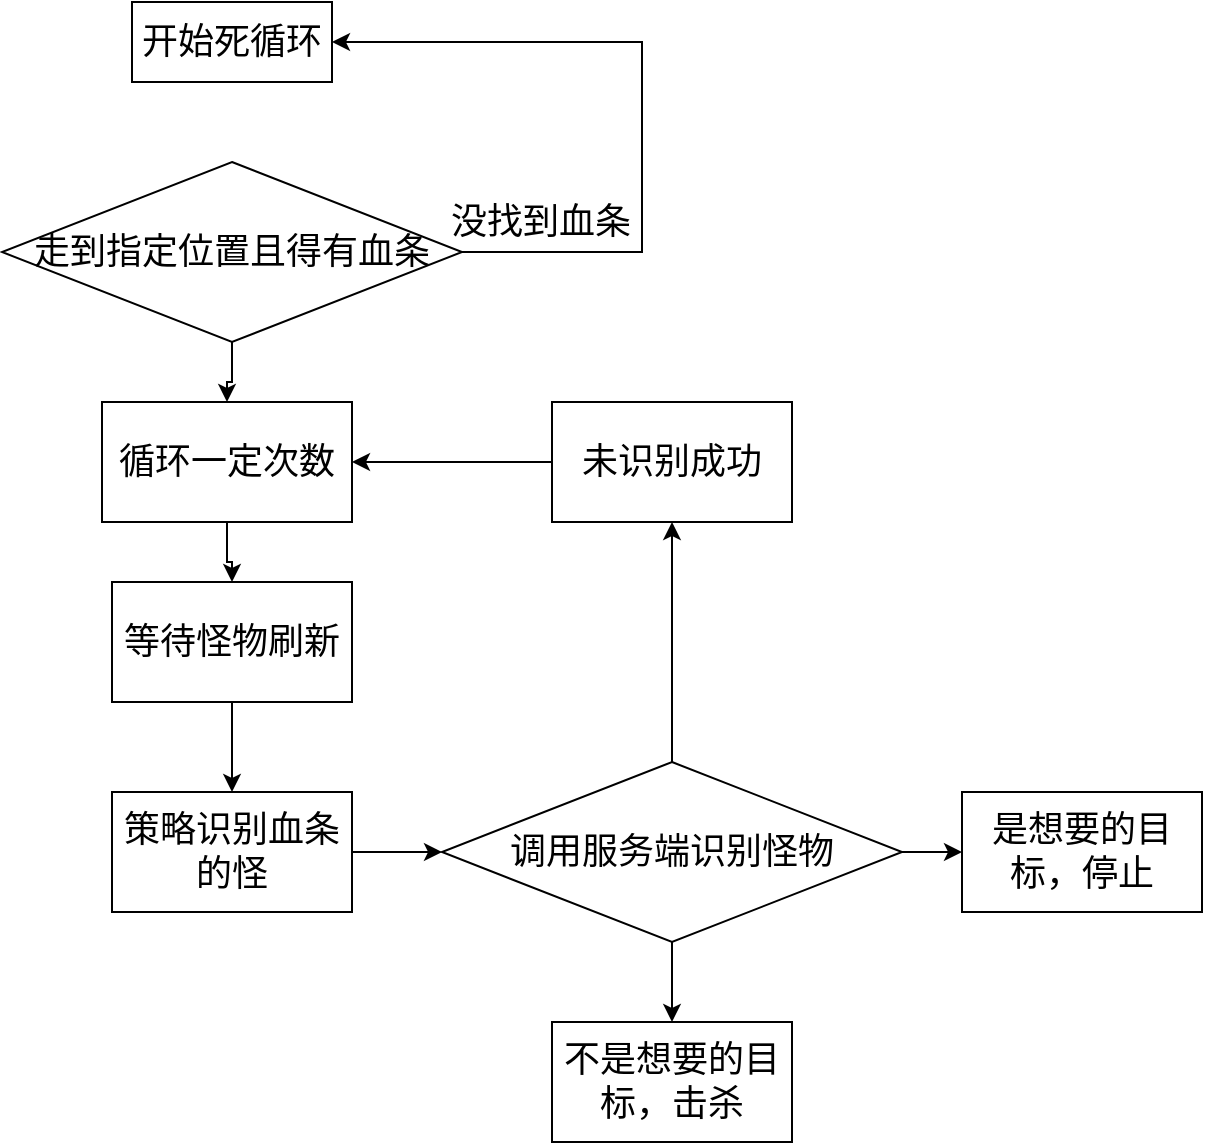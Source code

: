 <mxfile version="24.7.5">
  <diagram name="第 1 页" id="oWbLbp8aSllehA_xMn_U">
    <mxGraphModel dx="1029" dy="546" grid="1" gridSize="10" guides="1" tooltips="1" connect="1" arrows="1" fold="1" page="1" pageScale="1" pageWidth="827" pageHeight="1169" math="0" shadow="0">
      <root>
        <mxCell id="0" />
        <mxCell id="1" parent="0" />
        <mxCell id="vpSC0120phlXluzV_WGP-4" style="edgeStyle=orthogonalEdgeStyle;rounded=0;orthogonalLoop=1;jettySize=auto;html=1;entryX=1;entryY=0.5;entryDx=0;entryDy=0;fontSize=18;" edge="1" parent="1" source="vpSC0120phlXluzV_WGP-2" target="vpSC0120phlXluzV_WGP-3">
          <mxGeometry relative="1" as="geometry">
            <Array as="points">
              <mxPoint x="520" y="185" />
              <mxPoint x="520" y="80" />
            </Array>
          </mxGeometry>
        </mxCell>
        <mxCell id="vpSC0120phlXluzV_WGP-5" value="没找到血条" style="edgeLabel;html=1;align=center;verticalAlign=middle;resizable=0;points=[];fontSize=18;" vertex="1" connectable="0" parent="vpSC0120phlXluzV_WGP-4">
          <mxGeometry x="-0.697" relative="1" as="geometry">
            <mxPoint x="-14" y="-15" as="offset" />
          </mxGeometry>
        </mxCell>
        <mxCell id="vpSC0120phlXluzV_WGP-17" value="" style="edgeStyle=orthogonalEdgeStyle;rounded=0;orthogonalLoop=1;jettySize=auto;html=1;fontSize=18;" edge="1" parent="1" source="vpSC0120phlXluzV_WGP-2" target="vpSC0120phlXluzV_WGP-16">
          <mxGeometry relative="1" as="geometry" />
        </mxCell>
        <mxCell id="vpSC0120phlXluzV_WGP-2" value="&lt;span style=&quot;text-align: left;&quot;&gt;走到指定位置且得有血条&lt;/span&gt;" style="rhombus;whiteSpace=wrap;html=1;fontSize=18;" vertex="1" parent="1">
          <mxGeometry x="200" y="140" width="230" height="90" as="geometry" />
        </mxCell>
        <mxCell id="vpSC0120phlXluzV_WGP-3" value="开始死循环" style="whiteSpace=wrap;html=1;fontSize=18;" vertex="1" parent="1">
          <mxGeometry x="265" y="60" width="100" height="40" as="geometry" />
        </mxCell>
        <mxCell id="vpSC0120phlXluzV_WGP-9" value="" style="edgeStyle=orthogonalEdgeStyle;rounded=0;orthogonalLoop=1;jettySize=auto;html=1;fontSize=18;" edge="1" parent="1" source="vpSC0120phlXluzV_WGP-6" target="vpSC0120phlXluzV_WGP-8">
          <mxGeometry relative="1" as="geometry" />
        </mxCell>
        <mxCell id="vpSC0120phlXluzV_WGP-6" value="等待怪物刷新" style="whiteSpace=wrap;html=1;fontSize=18;" vertex="1" parent="1">
          <mxGeometry x="255" y="350" width="120" height="60" as="geometry" />
        </mxCell>
        <mxCell id="vpSC0120phlXluzV_WGP-14" value="" style="edgeStyle=orthogonalEdgeStyle;rounded=0;orthogonalLoop=1;jettySize=auto;html=1;fontSize=18;" edge="1" parent="1" source="vpSC0120phlXluzV_WGP-8" target="vpSC0120phlXluzV_WGP-12">
          <mxGeometry relative="1" as="geometry" />
        </mxCell>
        <mxCell id="vpSC0120phlXluzV_WGP-8" value="策略识别血条的怪" style="whiteSpace=wrap;html=1;fontSize=18;" vertex="1" parent="1">
          <mxGeometry x="255" y="455" width="120" height="60" as="geometry" />
        </mxCell>
        <mxCell id="vpSC0120phlXluzV_WGP-20" value="" style="edgeStyle=orthogonalEdgeStyle;rounded=0;orthogonalLoop=1;jettySize=auto;html=1;fontSize=18;" edge="1" parent="1" source="vpSC0120phlXluzV_WGP-12" target="vpSC0120phlXluzV_WGP-19">
          <mxGeometry relative="1" as="geometry" />
        </mxCell>
        <mxCell id="vpSC0120phlXluzV_WGP-24" value="" style="edgeStyle=orthogonalEdgeStyle;rounded=0;orthogonalLoop=1;jettySize=auto;html=1;fontSize=18;" edge="1" parent="1" source="vpSC0120phlXluzV_WGP-12" target="vpSC0120phlXluzV_WGP-23">
          <mxGeometry relative="1" as="geometry" />
        </mxCell>
        <mxCell id="vpSC0120phlXluzV_WGP-26" value="" style="edgeStyle=orthogonalEdgeStyle;rounded=0;orthogonalLoop=1;jettySize=auto;html=1;fontSize=18;" edge="1" parent="1" source="vpSC0120phlXluzV_WGP-12" target="vpSC0120phlXluzV_WGP-25">
          <mxGeometry relative="1" as="geometry" />
        </mxCell>
        <mxCell id="vpSC0120phlXluzV_WGP-12" value="&lt;div style=&quot;text-align: left;&quot;&gt;&lt;span style=&quot;background-color: initial;&quot;&gt;调用服务端识别怪物&lt;/span&gt;&lt;/div&gt;" style="rhombus;whiteSpace=wrap;html=1;fontSize=18;" vertex="1" parent="1">
          <mxGeometry x="420" y="440" width="230" height="90" as="geometry" />
        </mxCell>
        <mxCell id="vpSC0120phlXluzV_WGP-18" value="" style="edgeStyle=orthogonalEdgeStyle;rounded=0;orthogonalLoop=1;jettySize=auto;html=1;fontSize=18;" edge="1" parent="1" source="vpSC0120phlXluzV_WGP-16" target="vpSC0120phlXluzV_WGP-6">
          <mxGeometry relative="1" as="geometry" />
        </mxCell>
        <mxCell id="vpSC0120phlXluzV_WGP-16" value="循环一定次数" style="whiteSpace=wrap;html=1;fontSize=18;" vertex="1" parent="1">
          <mxGeometry x="250" y="260" width="125" height="60" as="geometry" />
        </mxCell>
        <mxCell id="vpSC0120phlXluzV_WGP-22" value="" style="edgeStyle=orthogonalEdgeStyle;rounded=0;orthogonalLoop=1;jettySize=auto;html=1;fontSize=18;" edge="1" parent="1" source="vpSC0120phlXluzV_WGP-19" target="vpSC0120phlXluzV_WGP-16">
          <mxGeometry relative="1" as="geometry" />
        </mxCell>
        <mxCell id="vpSC0120phlXluzV_WGP-19" value="未识别成功" style="whiteSpace=wrap;html=1;fontSize=18;" vertex="1" parent="1">
          <mxGeometry x="475" y="260" width="120" height="60" as="geometry" />
        </mxCell>
        <mxCell id="vpSC0120phlXluzV_WGP-23" value="不是想要的目标，击杀" style="whiteSpace=wrap;html=1;fontSize=18;" vertex="1" parent="1">
          <mxGeometry x="475" y="570" width="120" height="60" as="geometry" />
        </mxCell>
        <mxCell id="vpSC0120phlXluzV_WGP-25" value="是想要的目标，停止" style="whiteSpace=wrap;html=1;fontSize=18;" vertex="1" parent="1">
          <mxGeometry x="680" y="455" width="120" height="60" as="geometry" />
        </mxCell>
      </root>
    </mxGraphModel>
  </diagram>
</mxfile>
